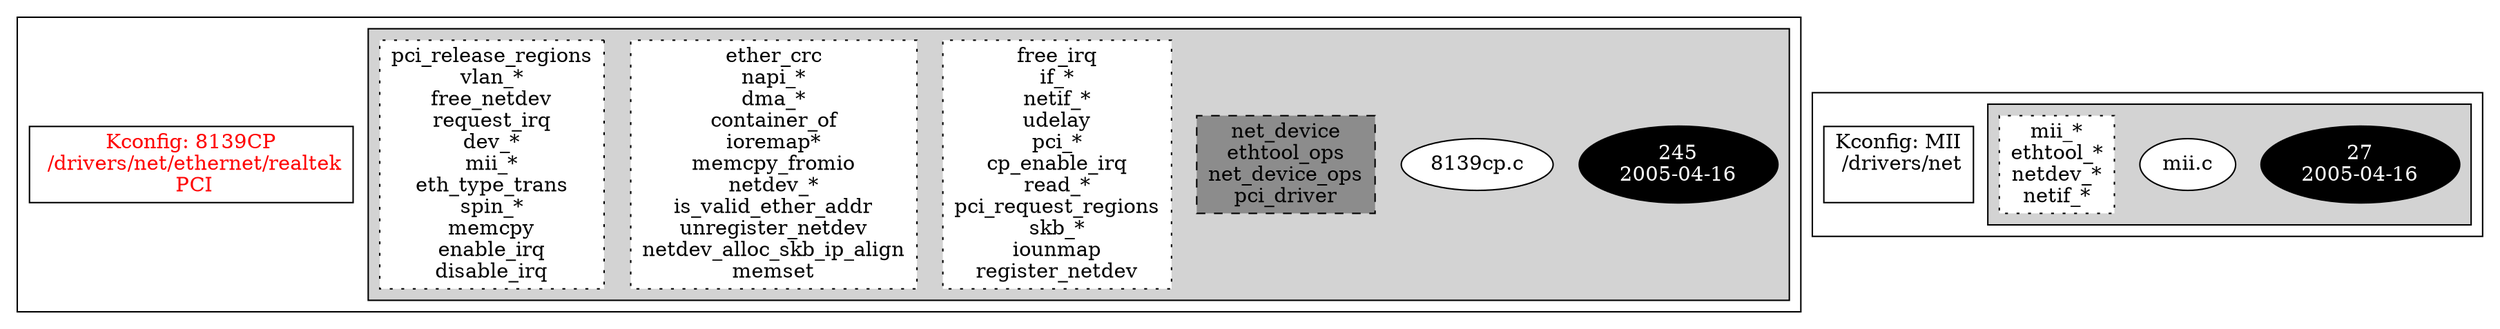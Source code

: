 digraph Driver {
	ranksep=2;
	splines=ortho;
	//Symbol: 8139CP
	subgraph "cluster_8139CP"{
		subgraph "cluster_8139cp.c" {
			style=filled
			"commit_8139cp.c" [style=filled, fillcolor=black, fontcolor=white, label="245\n2005-04-16"];
			"8139cp.c" [style=filled, fillcolor=white, fontcolor=black, label="8139cp.c\n"];
			"structs-8139cp.c" [style="filled,dashed" shape=box, fillcolor=grey55, fontcolor=black, label="net_device\nethtool_ops\nnet_device_ops\npci_driver\n"];
			"funccall3-8139cp.c" [style="filled,dotted" shape=box, fillcolor=white, fontcolor=black, label="free_irq\nif_*\nnetif_*\nudelay\npci_*\ncp_enable_irq\nread_*\npci_request_regions\nskb_*\niounmap\nregister_netdev\n"];
			"funccall2-8139cp.c" [style="filled,dotted" shape=box, fillcolor=white, fontcolor=black, label="ether_crc\nnapi_*\ndma_*\ncontainer_of\nioremap*\nmemcpy_fromio\nnetdev_*\nis_valid_ether_addr\nunregister_netdev\nnetdev_alloc_skb_ip_align\nmemset\n"];
			"funccall1-8139cp.c" [style="filled,dotted" shape=box, fillcolor=white, fontcolor=black, label="pci_release_regions\nvlan_*\nfree_netdev\nrequest_irq\ndev_*\nmii_*\neth_type_trans\nspin_*\nmemcpy\nenable_irq\ndisable_irq\n"];
		}
		"K:8139CP" [label="Kconfig: 8139CP\n /drivers/net/ethernet/realtek\n  PCI ", shape=box, fontcolor=red];
	}
	//Symbol: MII
	subgraph "cluster_MII"{
		subgraph "cluster_mii.c" {
			style=filled
			"commit_mii.c" [style=filled, fillcolor=black, fontcolor=white, label="27\n2005-04-16"];
			"mii.c" [style=filled, fillcolor=white, fontcolor=black, label="mii.c\n"];
			"funccall0-mii.c" [style="filled,dotted" shape=box, fillcolor=white, fontcolor=black, label="mii_*\nethtool_*\nnetdev_*\nnetif_*\n"];
		}
		"K:MII" [label="Kconfig: MII\n /drivers/net\n ", shape=box];
	}
}
